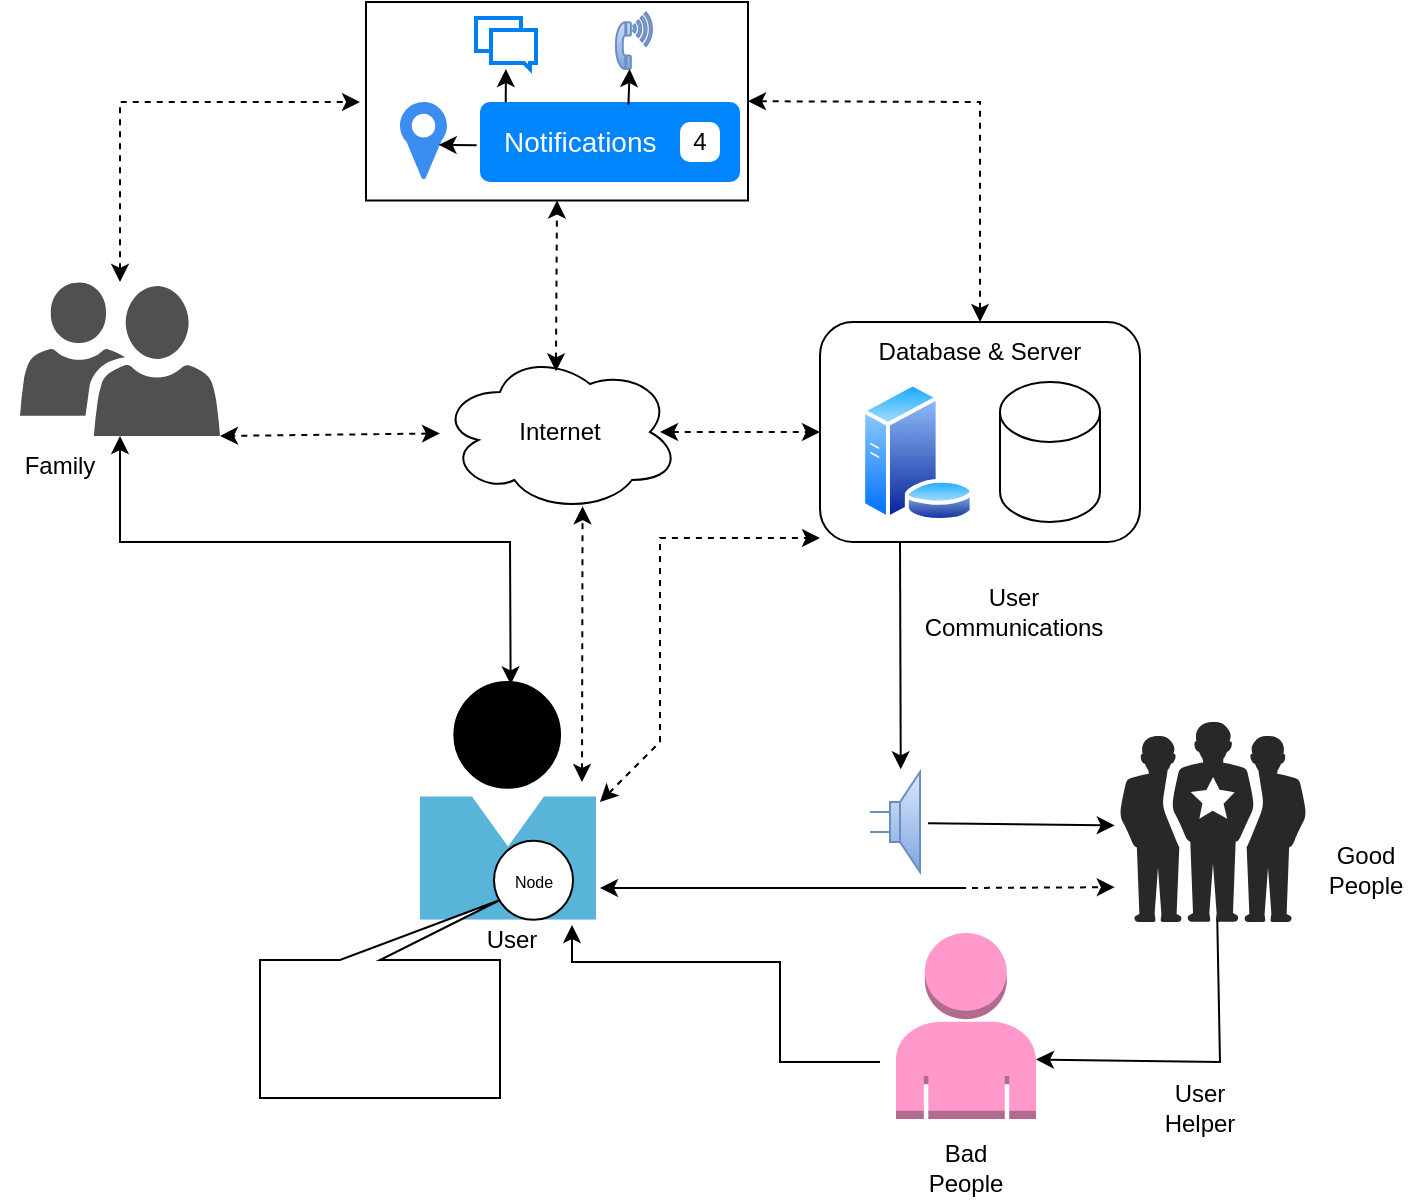 <mxfile version="24.4.14" type="github">
  <diagram name="Page-1" id="0u0Wh9WnAYFVmg1LKRLl">
    <mxGraphModel dx="533" dy="334" grid="1" gridSize="10" guides="1" tooltips="1" connect="1" arrows="1" fold="1" page="1" pageScale="1" pageWidth="850" pageHeight="1100" math="0" shadow="0">
      <root>
        <mxCell id="0" />
        <mxCell id="1" parent="0" />
        <mxCell id="DWfyo2QW2wu0mthNHuxB-26" value="n" style="group" parent="1" vertex="1" connectable="0">
          <mxGeometry x="300" y="610" width="104" height="120" as="geometry" />
        </mxCell>
        <mxCell id="DWfyo2QW2wu0mthNHuxB-24" value="" style="image;sketch=0;aspect=fixed;html=1;points=[];align=center;fontSize=12;image=img/lib/mscae/Person.svg;" parent="DWfyo2QW2wu0mthNHuxB-26" vertex="1">
          <mxGeometry width="88.0" height="118.919" as="geometry" />
        </mxCell>
        <mxCell id="DWfyo2QW2wu0mthNHuxB-25" value="" style="ellipse;whiteSpace=wrap;html=1;aspect=fixed;fillColor=#000000;" parent="DWfyo2QW2wu0mthNHuxB-26" vertex="1">
          <mxGeometry x="17.177" width="52.853" height="52.853" as="geometry" />
        </mxCell>
        <mxCell id="DWfyo2QW2wu0mthNHuxB-28" value="&lt;font style=&quot;font-size: 8px;&quot;&gt;Node&lt;/font&gt;" style="ellipse;whiteSpace=wrap;html=1;aspect=fixed;" parent="DWfyo2QW2wu0mthNHuxB-26" vertex="1">
          <mxGeometry x="37" y="79.4" width="39.52" height="39.52" as="geometry" />
        </mxCell>
        <mxCell id="DWfyo2QW2wu0mthNHuxB-31" value="Internet" style="ellipse;shape=cloud;whiteSpace=wrap;html=1;" parent="1" vertex="1">
          <mxGeometry x="310" y="445" width="120" height="80" as="geometry" />
        </mxCell>
        <mxCell id="DWfyo2QW2wu0mthNHuxB-49" value="" style="sketch=0;pointerEvents=1;shadow=0;dashed=0;html=1;strokeColor=none;labelPosition=center;verticalLabelPosition=bottom;verticalAlign=top;align=center;fillColor=#505050;shape=mxgraph.mscae.intune.user_group" parent="1" vertex="1">
          <mxGeometry x="100" y="410" width="100" height="77" as="geometry" />
        </mxCell>
        <mxCell id="DWfyo2QW2wu0mthNHuxB-52" value="" style="group" parent="1" vertex="1" connectable="0">
          <mxGeometry x="290" y="320" width="180" height="57" as="geometry" />
        </mxCell>
        <mxCell id="DWfyo2QW2wu0mthNHuxB-51" value="" style="rounded=0;whiteSpace=wrap;html=1;" parent="DWfyo2QW2wu0mthNHuxB-52" vertex="1">
          <mxGeometry x="-17" y="-50" width="191" height="99.25" as="geometry" />
        </mxCell>
        <mxCell id="DWfyo2QW2wu0mthNHuxB-47" value="Notifications" style="html=1;shadow=0;dashed=0;shape=mxgraph.bootstrap.rrect;rSize=5;strokeColor=none;strokeWidth=1;fillColor=#0085FC;fontColor=#FFFFFF;whiteSpace=wrap;align=left;verticalAlign=middle;spacingLeft=10;fontStyle=0;fontSize=14;" parent="DWfyo2QW2wu0mthNHuxB-52" vertex="1">
          <mxGeometry x="40" width="130" height="40" as="geometry" />
        </mxCell>
        <mxCell id="DWfyo2QW2wu0mthNHuxB-48" value="4" style="html=1;shadow=0;dashed=0;shape=mxgraph.bootstrap.rrect;rSize=5;strokeColor=none;strokeWidth=1;fillColor=#ffffff;fontColor=#000000;whiteSpace=wrap;align=center;verticalAlign=middle;fontSize=12;" parent="DWfyo2QW2wu0mthNHuxB-47" vertex="1">
          <mxGeometry x="1" y="0.5" width="20" height="20" relative="1" as="geometry">
            <mxPoint x="-30" y="-10" as="offset" />
          </mxGeometry>
        </mxCell>
        <mxCell id="DWfyo2QW2wu0mthNHuxB-50" value="" style="sketch=0;html=1;aspect=fixed;strokeColor=none;shadow=0;fillColor=#3B8DF1;verticalAlign=top;labelPosition=center;verticalLabelPosition=bottom;shape=mxgraph.gcp2.maps_api" parent="DWfyo2QW2wu0mthNHuxB-52" vertex="1">
          <mxGeometry width="23.49" height="38.5" as="geometry" />
        </mxCell>
        <mxCell id="DWfyo2QW2wu0mthNHuxB-70" value="" style="endArrow=classic;html=1;rounded=0;exitX=-0.013;exitY=0.542;exitDx=0;exitDy=0;exitPerimeter=0;entryX=0.823;entryY=0.556;entryDx=0;entryDy=0;entryPerimeter=0;" parent="DWfyo2QW2wu0mthNHuxB-52" source="DWfyo2QW2wu0mthNHuxB-47" target="DWfyo2QW2wu0mthNHuxB-50" edge="1">
          <mxGeometry width="50" height="50" relative="1" as="geometry">
            <mxPoint x="46" y="90" as="sourcePoint" />
            <mxPoint x="96" y="40" as="targetPoint" />
          </mxGeometry>
        </mxCell>
        <mxCell id="DWfyo2QW2wu0mthNHuxB-71" value="" style="html=1;verticalLabelPosition=bottom;align=center;labelBackgroundColor=#ffffff;verticalAlign=top;strokeWidth=2;strokeColor=#0080F0;shadow=0;dashed=0;shape=mxgraph.ios7.icons.messages;" parent="DWfyo2QW2wu0mthNHuxB-52" vertex="1">
          <mxGeometry x="38" y="-42" width="30" height="25.5" as="geometry" />
        </mxCell>
        <mxCell id="DWfyo2QW2wu0mthNHuxB-73" value="" style="endArrow=classic;html=1;rounded=0;exitX=0.099;exitY=0.002;exitDx=0;exitDy=0;exitPerimeter=0;" parent="DWfyo2QW2wu0mthNHuxB-52" source="DWfyo2QW2wu0mthNHuxB-47" target="DWfyo2QW2wu0mthNHuxB-71" edge="1">
          <mxGeometry width="50" height="50" relative="1" as="geometry">
            <mxPoint x="48" y="32" as="sourcePoint" />
            <mxPoint x="29" y="31" as="targetPoint" />
          </mxGeometry>
        </mxCell>
        <mxCell id="DWfyo2QW2wu0mthNHuxB-74" value="" style="shape=mxgraph.signs.tech.telephone_4;html=1;pointerEvents=1;fillColor=#dae8fc;strokeColor=#6c8ebf;verticalLabelPosition=bottom;verticalAlign=top;align=center;gradientColor=#7ea6e0;" parent="DWfyo2QW2wu0mthNHuxB-52" vertex="1">
          <mxGeometry x="107.95" y="-44.75" width="18.05" height="28.25" as="geometry" />
        </mxCell>
        <mxCell id="DWfyo2QW2wu0mthNHuxB-75" value="" style="endArrow=classic;html=1;rounded=0;exitX=0.571;exitY=0.035;exitDx=0;exitDy=0;exitPerimeter=0;entryX=0.38;entryY=1;entryDx=0;entryDy=0;entryPerimeter=0;" parent="DWfyo2QW2wu0mthNHuxB-52" source="DWfyo2QW2wu0mthNHuxB-47" target="DWfyo2QW2wu0mthNHuxB-74" edge="1">
          <mxGeometry width="50" height="50" relative="1" as="geometry">
            <mxPoint x="63" y="10" as="sourcePoint" />
            <mxPoint x="63" y="-6" as="targetPoint" />
          </mxGeometry>
        </mxCell>
        <mxCell id="DWfyo2QW2wu0mthNHuxB-53" value="" style="group" parent="1" vertex="1" connectable="0">
          <mxGeometry x="500" y="430" width="160" height="110" as="geometry" />
        </mxCell>
        <mxCell id="DWfyo2QW2wu0mthNHuxB-34" value="" style="rounded=1;whiteSpace=wrap;html=1;" parent="DWfyo2QW2wu0mthNHuxB-53" vertex="1">
          <mxGeometry width="160" height="110" as="geometry" />
        </mxCell>
        <mxCell id="DWfyo2QW2wu0mthNHuxB-32" value="" style="shape=cylinder3;whiteSpace=wrap;html=1;boundedLbl=1;backgroundOutline=1;size=15;" parent="DWfyo2QW2wu0mthNHuxB-53" vertex="1">
          <mxGeometry x="90" y="30" width="50" height="70" as="geometry" />
        </mxCell>
        <mxCell id="DWfyo2QW2wu0mthNHuxB-33" value="" style="image;aspect=fixed;perimeter=ellipsePerimeter;html=1;align=center;shadow=0;dashed=0;spacingTop=3;image=img/lib/active_directory/database_server.svg;" parent="DWfyo2QW2wu0mthNHuxB-53" vertex="1">
          <mxGeometry x="20" y="30" width="57.4" height="70" as="geometry" />
        </mxCell>
        <mxCell id="DWfyo2QW2wu0mthNHuxB-43" value="Database &amp;amp; Server" style="text;html=1;align=center;verticalAlign=middle;whiteSpace=wrap;rounded=0;" parent="DWfyo2QW2wu0mthNHuxB-53" vertex="1">
          <mxGeometry x="20" width="120" height="30" as="geometry" />
        </mxCell>
        <mxCell id="DWfyo2QW2wu0mthNHuxB-54" value="" style="verticalLabelPosition=bottom;sketch=0;html=1;fillColor=#282828;strokeColor=none;verticalAlign=top;pointerEvents=1;align=center;shape=mxgraph.cisco_safe.people_places_things_icons.icon1;" parent="1" vertex="1">
          <mxGeometry x="650" y="630" width="93" height="100" as="geometry" />
        </mxCell>
        <mxCell id="DWfyo2QW2wu0mthNHuxB-55" value="" style="pointerEvents=1;verticalLabelPosition=bottom;shadow=0;dashed=0;align=center;html=1;verticalAlign=top;shape=mxgraph.electrical.electro-mechanical.loudspeaker;fillColor=#dae8fc;gradientColor=#7ea6e0;strokeColor=#6c8ebf;" parent="1" vertex="1">
          <mxGeometry x="525" y="655" width="25" height="50" as="geometry" />
        </mxCell>
        <mxCell id="DWfyo2QW2wu0mthNHuxB-57" value="" style="endArrow=classic;startArrow=classic;html=1;rounded=0;entryX=0.594;entryY=0.964;entryDx=0;entryDy=0;entryPerimeter=0;dashed=1;fillColor=#d5e8d4;gradientColor=#97d077;strokeColor=#000000;" parent="1" target="DWfyo2QW2wu0mthNHuxB-31" edge="1">
          <mxGeometry width="50" height="50" relative="1" as="geometry">
            <mxPoint x="381" y="660" as="sourcePoint" />
            <mxPoint x="450" y="450" as="targetPoint" />
          </mxGeometry>
        </mxCell>
        <mxCell id="DWfyo2QW2wu0mthNHuxB-63" value="" style="endArrow=classic;startArrow=classic;html=1;rounded=0;dashed=1;fillColor=#d5e8d4;gradientColor=#97d077;strokeColor=#000000;" parent="1" edge="1">
          <mxGeometry width="50" height="50" relative="1" as="geometry">
            <mxPoint x="390" y="670" as="sourcePoint" />
            <mxPoint x="500" y="538" as="targetPoint" />
            <Array as="points">
              <mxPoint x="420" y="640" />
              <mxPoint x="420" y="538" />
            </Array>
          </mxGeometry>
        </mxCell>
        <mxCell id="DWfyo2QW2wu0mthNHuxB-64" value="" style="endArrow=classic;html=1;rounded=0;exitX=0.25;exitY=1;exitDx=0;exitDy=0;entryX=0.615;entryY=-0.027;entryDx=0;entryDy=0;entryPerimeter=0;" parent="1" source="DWfyo2QW2wu0mthNHuxB-34" target="DWfyo2QW2wu0mthNHuxB-55" edge="1">
          <mxGeometry width="50" height="50" relative="1" as="geometry">
            <mxPoint x="200" y="700" as="sourcePoint" />
            <mxPoint x="540" y="630" as="targetPoint" />
          </mxGeometry>
        </mxCell>
        <mxCell id="DWfyo2QW2wu0mthNHuxB-68" value="" style="endArrow=classic;html=1;rounded=0;entryX=-0.028;entryY=0.517;entryDx=0;entryDy=0;entryPerimeter=0;exitX=1.161;exitY=0.512;exitDx=0;exitDy=0;exitPerimeter=0;" parent="1" source="DWfyo2QW2wu0mthNHuxB-55" target="DWfyo2QW2wu0mthNHuxB-54" edge="1">
          <mxGeometry width="50" height="50" relative="1" as="geometry">
            <mxPoint x="560" y="682" as="sourcePoint" />
            <mxPoint x="550" y="664" as="targetPoint" />
          </mxGeometry>
        </mxCell>
        <mxCell id="DWfyo2QW2wu0mthNHuxB-76" value="" style="endArrow=classic;startArrow=classic;html=1;rounded=0;entryX=0;entryY=0.5;entryDx=0;entryDy=0;dashed=1;fillColor=#d5e8d4;gradientColor=#97d077;strokeColor=#000000;" parent="1" target="DWfyo2QW2wu0mthNHuxB-34" edge="1">
          <mxGeometry width="50" height="50" relative="1" as="geometry">
            <mxPoint x="420" y="485" as="sourcePoint" />
            <mxPoint x="391" y="532" as="targetPoint" />
          </mxGeometry>
        </mxCell>
        <mxCell id="DWfyo2QW2wu0mthNHuxB-77" value="" style="endArrow=classic;startArrow=classic;html=1;rounded=0;entryX=0.5;entryY=0;entryDx=0;entryDy=0;dashed=1;fillColor=#d5e8d4;gradientColor=#97d077;strokeColor=#000000;exitX=1;exitY=0.5;exitDx=0;exitDy=0;" parent="1" source="DWfyo2QW2wu0mthNHuxB-51" target="DWfyo2QW2wu0mthNHuxB-43" edge="1">
          <mxGeometry width="50" height="50" relative="1" as="geometry">
            <mxPoint x="430" y="495" as="sourcePoint" />
            <mxPoint x="510" y="495" as="targetPoint" />
            <Array as="points">
              <mxPoint x="580" y="320" />
            </Array>
          </mxGeometry>
        </mxCell>
        <mxCell id="DWfyo2QW2wu0mthNHuxB-78" value="" style="endArrow=classic;startArrow=classic;html=1;rounded=0;dashed=1;fillColor=#d5e8d4;gradientColor=#97d077;strokeColor=#000000;exitX=0.5;exitY=0;exitDx=0;exitDy=0;exitPerimeter=0;" parent="1" source="DWfyo2QW2wu0mthNHuxB-49" edge="1">
          <mxGeometry width="50" height="50" relative="1" as="geometry">
            <mxPoint x="464" y="330" as="sourcePoint" />
            <mxPoint x="270" y="320" as="targetPoint" />
            <Array as="points">
              <mxPoint x="150" y="320" />
            </Array>
          </mxGeometry>
        </mxCell>
        <mxCell id="DWfyo2QW2wu0mthNHuxB-79" value="" style="endArrow=classic;startArrow=classic;html=1;rounded=0;exitX=0.5;exitY=1;exitDx=0;exitDy=0;exitPerimeter=0;entryX=0.515;entryY=0.01;entryDx=0;entryDy=0;entryPerimeter=0;" parent="1" source="DWfyo2QW2wu0mthNHuxB-49" target="DWfyo2QW2wu0mthNHuxB-24" edge="1">
          <mxGeometry width="50" height="50" relative="1" as="geometry">
            <mxPoint x="362" y="740" as="sourcePoint" />
            <mxPoint x="290" y="710" as="targetPoint" />
            <Array as="points">
              <mxPoint x="150" y="540" />
              <mxPoint x="345" y="540" />
            </Array>
          </mxGeometry>
        </mxCell>
        <mxCell id="DWfyo2QW2wu0mthNHuxB-80" value="" style="endArrow=classic;startArrow=classic;html=1;rounded=0;entryX=1;entryY=1;entryDx=0;entryDy=0;entryPerimeter=0;dashed=1;fillColor=#d5e8d4;gradientColor=#97d077;strokeColor=#000000;" parent="1" source="DWfyo2QW2wu0mthNHuxB-31" target="DWfyo2QW2wu0mthNHuxB-49" edge="1">
          <mxGeometry width="50" height="50" relative="1" as="geometry">
            <mxPoint x="391" y="670" as="sourcePoint" />
            <mxPoint x="391" y="532" as="targetPoint" />
          </mxGeometry>
        </mxCell>
        <mxCell id="DWfyo2QW2wu0mthNHuxB-81" value="" style="endArrow=classic;startArrow=classic;html=1;rounded=0;entryX=0.5;entryY=1;entryDx=0;entryDy=0;dashed=1;fillColor=#d5e8d4;gradientColor=#97d077;strokeColor=#000000;exitX=0.483;exitY=0.121;exitDx=0;exitDy=0;exitPerimeter=0;" parent="1" source="DWfyo2QW2wu0mthNHuxB-31" target="DWfyo2QW2wu0mthNHuxB-51" edge="1">
          <mxGeometry width="50" height="50" relative="1" as="geometry">
            <mxPoint x="391" y="670" as="sourcePoint" />
            <mxPoint x="391" y="532" as="targetPoint" />
          </mxGeometry>
        </mxCell>
        <mxCell id="DWfyo2QW2wu0mthNHuxB-82" value="User" style="text;html=1;align=center;verticalAlign=middle;whiteSpace=wrap;rounded=0;" parent="1" vertex="1">
          <mxGeometry x="316" y="724" width="60" height="30" as="geometry" />
        </mxCell>
        <mxCell id="DWfyo2QW2wu0mthNHuxB-83" value="Family" style="text;html=1;align=center;verticalAlign=middle;whiteSpace=wrap;rounded=0;" parent="1" vertex="1">
          <mxGeometry x="90" y="487" width="60" height="30" as="geometry" />
        </mxCell>
        <mxCell id="DWfyo2QW2wu0mthNHuxB-87" value="" style="endArrow=classic;html=1;rounded=0;" parent="1" edge="1">
          <mxGeometry width="50" height="50" relative="1" as="geometry">
            <mxPoint x="570" y="713" as="sourcePoint" />
            <mxPoint x="390" y="713" as="targetPoint" />
          </mxGeometry>
        </mxCell>
        <mxCell id="DWfyo2QW2wu0mthNHuxB-89" value="" style="endArrow=classic;html=1;rounded=0;entryX=-0.028;entryY=0.826;entryDx=0;entryDy=0;entryPerimeter=0;dashed=1;" parent="1" target="DWfyo2QW2wu0mthNHuxB-54" edge="1">
          <mxGeometry width="50" height="50" relative="1" as="geometry">
            <mxPoint x="570" y="713" as="sourcePoint" />
            <mxPoint x="640" y="693" as="targetPoint" />
          </mxGeometry>
        </mxCell>
        <mxCell id="DWfyo2QW2wu0mthNHuxB-90" value="" style="outlineConnect=0;dashed=0;verticalLabelPosition=bottom;verticalAlign=top;align=center;html=1;shape=mxgraph.aws3.user;fillColor=#FF99CC;strokeColor=#36393d;" parent="1" vertex="1">
          <mxGeometry x="538" y="735.5" width="70" height="93" as="geometry" />
        </mxCell>
        <mxCell id="DWfyo2QW2wu0mthNHuxB-91" value="" style="shape=image;html=1;verticalAlign=top;verticalLabelPosition=bottom;labelBackgroundColor=#ffffff;imageAspect=0;aspect=fixed;image=https://cdn4.iconfinder.com/data/icons/ios-web-user-interface-multi-circle-flat-vol-6/512/Dislike_down_thumb_thumbs_vote-128.png" parent="1" vertex="1">
          <mxGeometry x="529" y="734" width="38" height="38" as="geometry" />
        </mxCell>
        <mxCell id="DWfyo2QW2wu0mthNHuxB-92" value="" style="endArrow=classic;html=1;rounded=0;entryX=1;entryY=0.25;entryDx=0;entryDy=0;" parent="1" target="DWfyo2QW2wu0mthNHuxB-82" edge="1">
          <mxGeometry width="50" height="50" relative="1" as="geometry">
            <mxPoint x="530" y="800" as="sourcePoint" />
            <mxPoint x="657" y="692" as="targetPoint" />
            <Array as="points">
              <mxPoint x="480" y="800" />
              <mxPoint x="480" y="750" />
              <mxPoint x="376" y="750" />
            </Array>
          </mxGeometry>
        </mxCell>
        <mxCell id="DWfyo2QW2wu0mthNHuxB-93" value="" style="endArrow=classic;html=1;rounded=0;entryX=1;entryY=0.68;entryDx=0;entryDy=0;entryPerimeter=0;exitX=0.523;exitY=0.993;exitDx=0;exitDy=0;exitPerimeter=0;" parent="1" source="DWfyo2QW2wu0mthNHuxB-54" target="DWfyo2QW2wu0mthNHuxB-90" edge="1">
          <mxGeometry width="50" height="50" relative="1" as="geometry">
            <mxPoint x="564" y="691" as="sourcePoint" />
            <mxPoint x="657" y="692" as="targetPoint" />
            <Array as="points">
              <mxPoint x="700" y="800" />
            </Array>
          </mxGeometry>
        </mxCell>
        <mxCell id="DWfyo2QW2wu0mthNHuxB-94" value="User Helper" style="text;html=1;align=center;verticalAlign=middle;whiteSpace=wrap;rounded=0;" parent="1" vertex="1">
          <mxGeometry x="660" y="808" width="60" height="30" as="geometry" />
        </mxCell>
        <mxCell id="DWfyo2QW2wu0mthNHuxB-96" value="Good People" style="text;html=1;align=center;verticalAlign=middle;whiteSpace=wrap;rounded=0;" parent="1" vertex="1">
          <mxGeometry x="743" y="689" width="60" height="30" as="geometry" />
        </mxCell>
        <mxCell id="DWfyo2QW2wu0mthNHuxB-97" value="Bad People" style="text;html=1;align=center;verticalAlign=middle;whiteSpace=wrap;rounded=0;" parent="1" vertex="1">
          <mxGeometry x="543" y="838" width="60" height="30" as="geometry" />
        </mxCell>
        <mxCell id="DWfyo2QW2wu0mthNHuxB-98" value="User Communications" style="text;html=1;align=center;verticalAlign=middle;whiteSpace=wrap;rounded=0;" parent="1" vertex="1">
          <mxGeometry x="567" y="560" width="60" height="30" as="geometry" />
        </mxCell>
        <mxCell id="QuaXPlyMEglj5kUEZojd-1" value="" style="shape=callout;whiteSpace=wrap;html=1;perimeter=calloutPerimeter;rotation=-180;position2=0;base=20;" vertex="1" parent="1">
          <mxGeometry x="220" y="719" width="120" height="99" as="geometry" />
        </mxCell>
      </root>
    </mxGraphModel>
  </diagram>
</mxfile>
